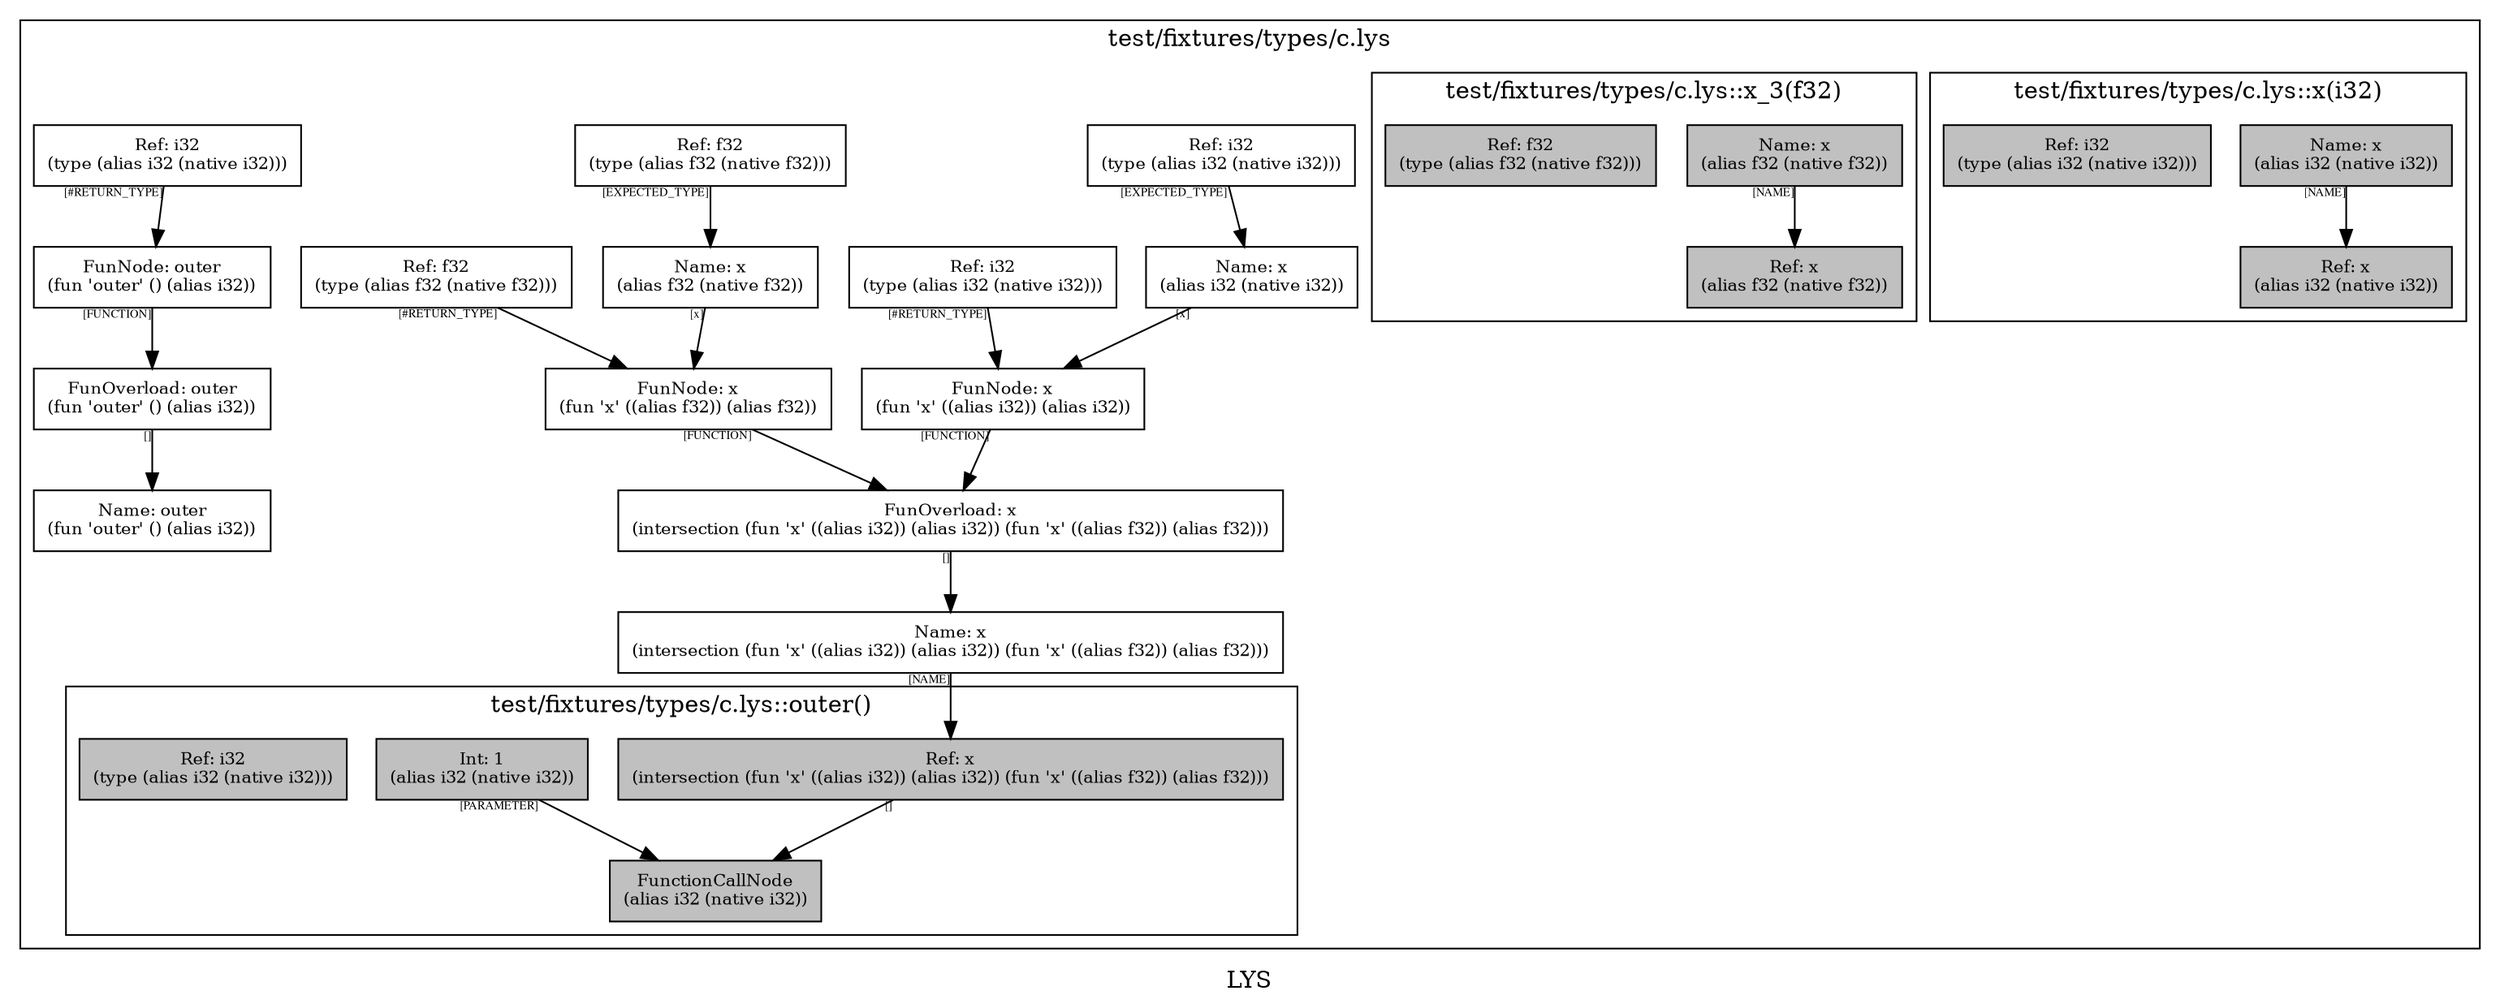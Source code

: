 digraph LYS {
  node [shape=box,fontsize=10];
  subgraph "cluster_test/fixtures/types/c.lys" {
    1 [label="FunOverload: x\n(intersection (fun 'x' ((alias i32)) (alias i32)) (fun 'x' ((alias f32)) (alias f32)))", fillcolor=grey];
    2 [label="FunNode: x\n(fun 'x' ((alias i32)) (alias i32))", fillcolor=grey];
    3 [label="Ref: i32\n(type (alias i32 (native i32)))", fillcolor=grey];
    4 [label="Name: x\n(alias i32 (native i32))", fillcolor=grey];
    5 [label="Ref: i32\n(type (alias i32 (native i32)))", fillcolor=grey];
    6 [label="FunNode: x\n(fun 'x' ((alias f32)) (alias f32))", fillcolor=grey];
    7 [label="Ref: f32\n(type (alias f32 (native f32)))", fillcolor=grey];
    8 [label="Name: x\n(alias f32 (native f32))", fillcolor=grey];
    9 [label="Ref: f32\n(type (alias f32 (native f32)))", fillcolor=grey];
    10 [label="Name: x\n(intersection (fun 'x' ((alias i32)) (alias i32)) (fun 'x' ((alias f32)) (alias f32)))", fillcolor=grey];
    11 [label="FunOverload: outer\n(fun 'outer' () (alias i32))", fillcolor=grey];
    12 [label="FunNode: outer\n(fun 'outer' () (alias i32))", fillcolor=grey];
    13 [label="Ref: i32\n(type (alias i32 (native i32)))", fillcolor=grey];
    14 [label="Name: outer\n(fun 'outer' () (alias i32))", fillcolor=grey];
    subgraph "cluster_test/fixtures/types/c.lys_0" { rankdir=TB;
      node [style=filled, fillcolor=grey];
      15 [label="Name: x\n(alias i32 (native i32))", fillcolor=grey];
      16 [label="Ref: x\n(alias i32 (native i32))", fillcolor=grey];
      17 [label="Ref: i32\n(type (alias i32 (native i32)))", fillcolor=grey];
      label="test/fixtures/types/c.lys::x(i32)";
    }
    subgraph "cluster_test/fixtures/types/c.lys_1" { rankdir=TB;
      node [style=filled, fillcolor=grey];
      18 [label="Name: x\n(alias f32 (native f32))", fillcolor=grey];
      19 [label="Ref: x\n(alias f32 (native f32))", fillcolor=grey];
      20 [label="Ref: f32\n(type (alias f32 (native f32)))", fillcolor=grey];
      label="test/fixtures/types/c.lys::x_3(f32)";
    }
    subgraph "cluster_test/fixtures/types/c.lys_2" { rankdir=TB;
      node [style=filled, fillcolor=grey];
      21 [label="FunctionCallNode\n(alias i32 (native i32))", fillcolor=grey];
      22 [label="Ref: x\n(intersection (fun 'x' ((alias i32)) (alias i32)) (fun 'x' ((alias f32)) (alias f32)))", fillcolor=grey];
      23 [label="Int: 1\n(alias i32 (native i32))", fillcolor=grey];
      24 [label="Ref: i32\n(type (alias i32 (native i32)))", fillcolor=grey];
      label="test/fixtures/types/c.lys::outer()";
    }
    label="test/fixtures/types/c.lys";
  }
  1 -> 10[taillabel="[]" fontsize=7 fontname="times" color="black" ];
  2 -> 1[taillabel="[FUNCTION]" fontsize=7 fontname="times" color="black" ];
  3 -> 4[taillabel="[EXPECTED_TYPE]" fontsize=7 fontname="times" color="black" ];
  4 -> 2[taillabel="[x]" fontsize=7 fontname="times" color="black" ];
  5 -> 2[taillabel="[#RETURN_TYPE]" fontsize=7 fontname="times" color="black" ];
  6 -> 1[taillabel="[FUNCTION]" fontsize=7 fontname="times" color="black" ];
  7 -> 8[taillabel="[EXPECTED_TYPE]" fontsize=7 fontname="times" color="black" ];
  8 -> 6[taillabel="[x]" fontsize=7 fontname="times" color="black" ];
  9 -> 6[taillabel="[#RETURN_TYPE]" fontsize=7 fontname="times" color="black" ];
  10 -> 22[taillabel="[NAME]" fontsize=7 fontname="times" color="black" ];
  11 -> 14[taillabel="[]" fontsize=7 fontname="times" color="black" ];
  12 -> 11[taillabel="[FUNCTION]" fontsize=7 fontname="times" color="black" ];
  13 -> 12[taillabel="[#RETURN_TYPE]" fontsize=7 fontname="times" color="black" ];
  15 -> 16[taillabel="[NAME]" fontsize=7 fontname="times" color="black" ];
  18 -> 19[taillabel="[NAME]" fontsize=7 fontname="times" color="black" ];
  22 -> 21[taillabel="[]" fontsize=7 fontname="times" color="black" ];
  23 -> 21[taillabel="[PARAMETER]" fontsize=7 fontname="times" color="black" ];
  label="LYS";
}
